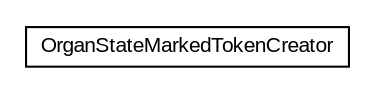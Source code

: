 #!/usr/local/bin/dot
#
# Class diagram 
# Generated by UMLGraph version R5_6-24-gf6e263 (http://www.umlgraph.org/)
#

digraph G {
	edge [fontname="arial",fontsize=10,labelfontname="arial",labelfontsize=10];
	node [fontname="arial",fontsize=10,shape=plaintext];
	nodesep=0.25;
	ranksep=0.5;
	// edu.arizona.biosemantics.semanticmarkup.ling.mark.lib.OrganStateMarkedTokenCreator
	c6529 [label=<<table title="edu.arizona.biosemantics.semanticmarkup.ling.mark.lib.OrganStateMarkedTokenCreator" border="0" cellborder="1" cellspacing="0" cellpadding="2" port="p" href="./OrganStateMarkedTokenCreator.html">
		<tr><td><table border="0" cellspacing="0" cellpadding="1">
<tr><td align="center" balign="center"> OrganStateMarkedTokenCreator </td></tr>
		</table></td></tr>
		</table>>, URL="./OrganStateMarkedTokenCreator.html", fontname="arial", fontcolor="black", fontsize=10.0];
}

